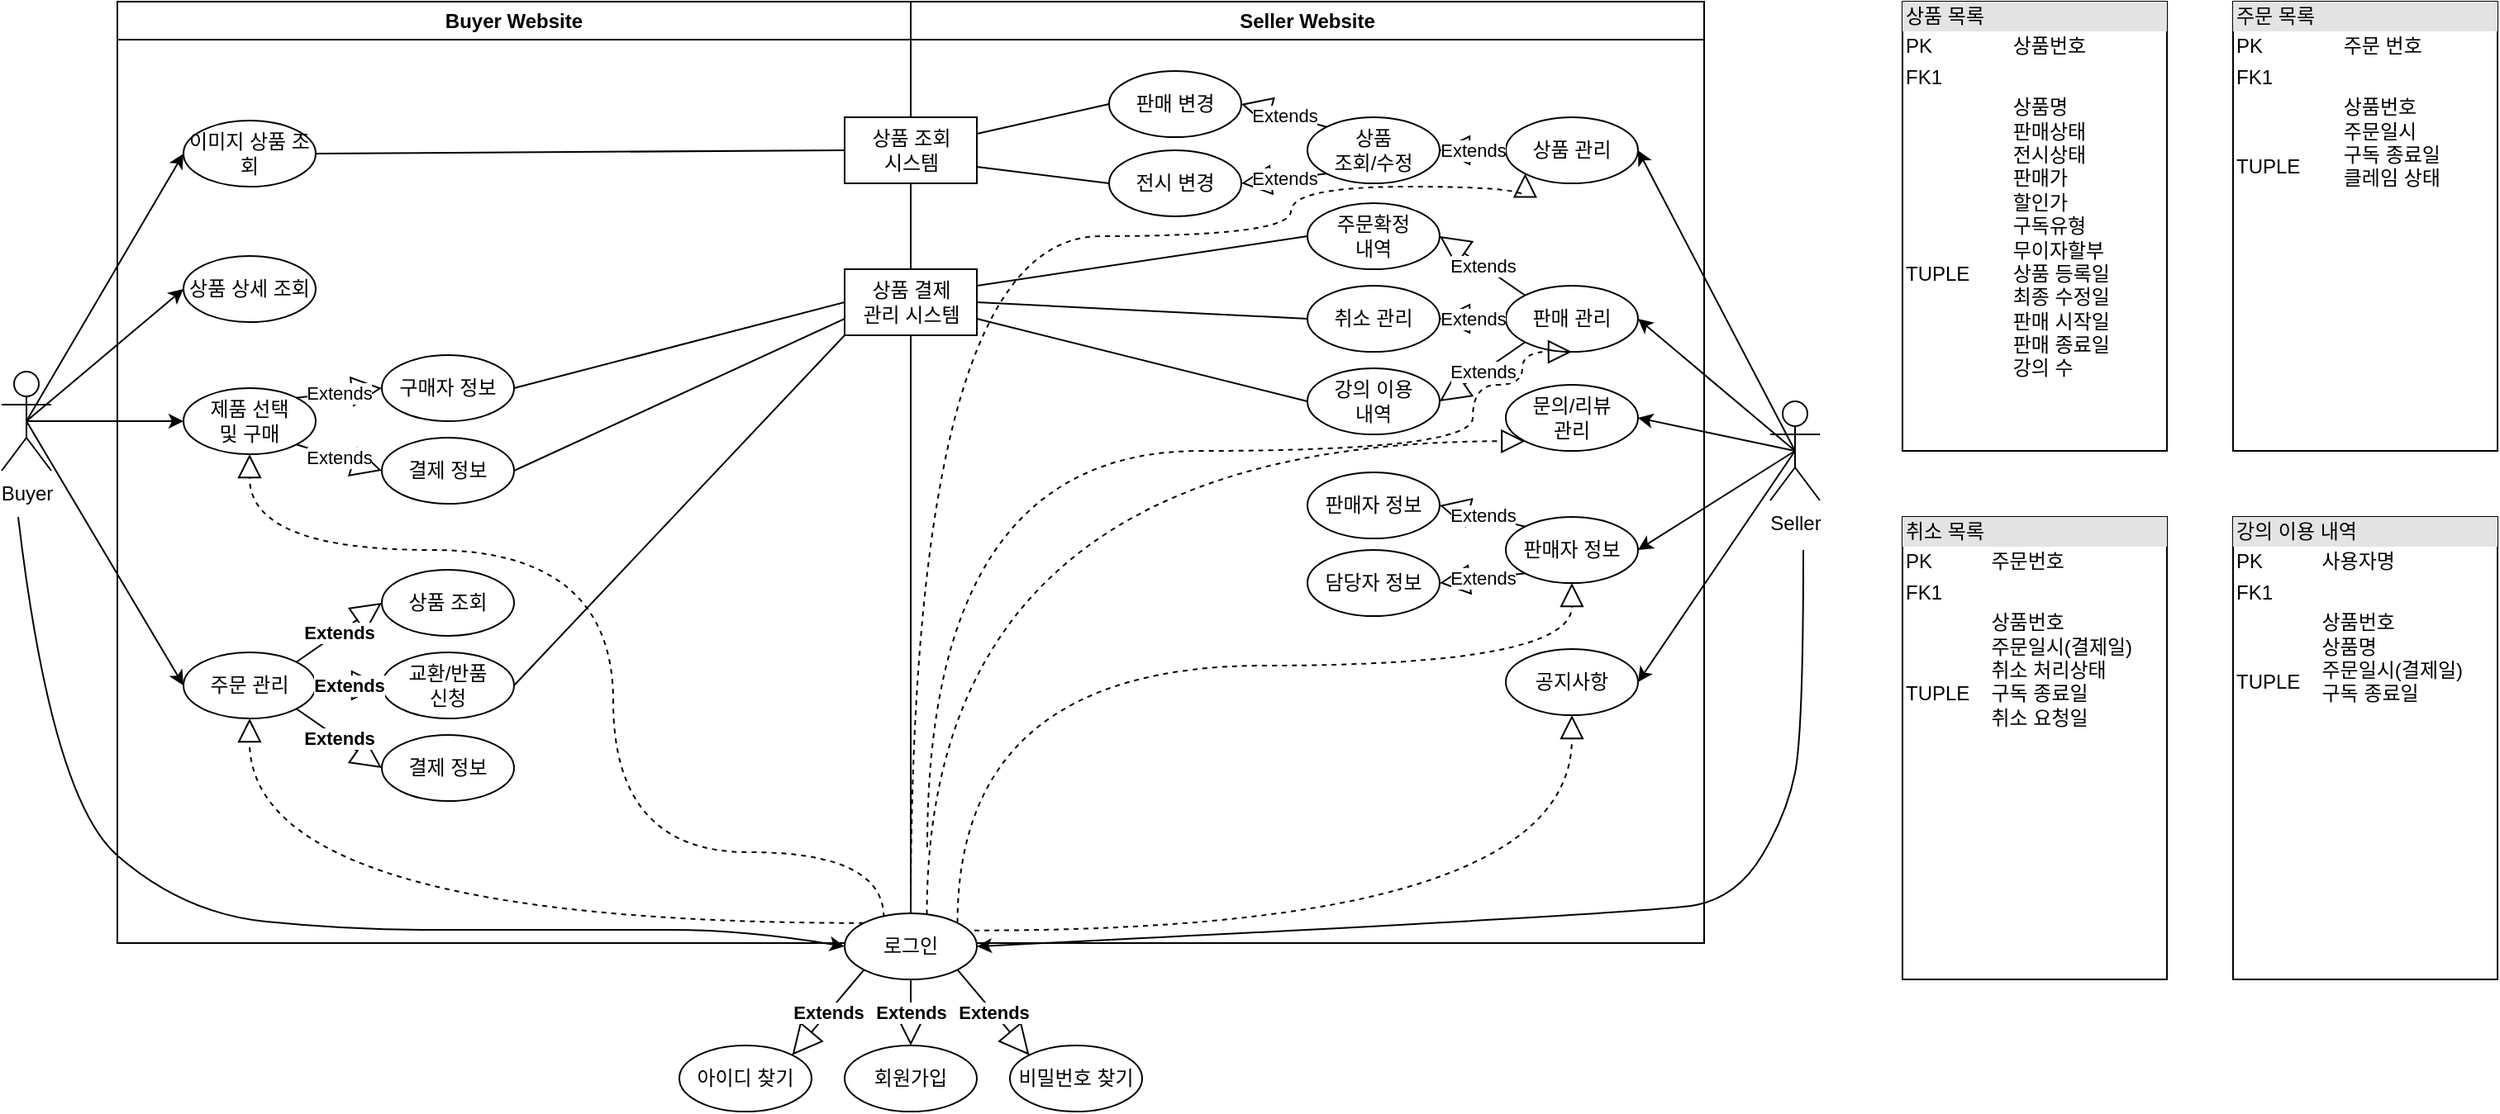 <mxfile version="20.7.4" type="device"><diagram name="Page-1" id="e7e014a7-5840-1c2e-5031-d8a46d1fe8dd"><mxGraphModel dx="2843" dy="844" grid="1" gridSize="10" guides="1" tooltips="1" connect="1" arrows="1" fold="1" page="1" pageScale="1" pageWidth="1169" pageHeight="826" background="none" math="0" shadow="0"><root><mxCell id="0"/><mxCell id="1" parent="0"/><mxCell id="2" value="Buyer Website" style="swimlane;whiteSpace=wrap" parent="1" vertex="1"><mxGeometry x="-40" y="128" width="480" height="570" as="geometry"/></mxCell><mxCell id="zNHPuLrFoPGhUy6t9fqc-44" value="이미지 상품 조회" style="ellipse;whiteSpace=wrap;html=1;" parent="2" vertex="1"><mxGeometry x="40" y="72" width="80" height="40" as="geometry"/></mxCell><mxCell id="zNHPuLrFoPGhUy6t9fqc-45" value="상품 상세 조회" style="ellipse;whiteSpace=wrap;html=1;" parent="2" vertex="1"><mxGeometry x="40" y="154" width="80" height="40" as="geometry"/></mxCell><mxCell id="zNHPuLrFoPGhUy6t9fqc-46" value="제품 선택&lt;br&gt;및 구매" style="ellipse;whiteSpace=wrap;html=1;" parent="2" vertex="1"><mxGeometry x="40" y="234" width="80" height="40" as="geometry"/></mxCell><mxCell id="zNHPuLrFoPGhUy6t9fqc-47" value="주문 관리" style="ellipse;whiteSpace=wrap;html=1;" parent="2" vertex="1"><mxGeometry x="40" y="394" width="80" height="40" as="geometry"/></mxCell><mxCell id="zNHPuLrFoPGhUy6t9fqc-56" value="" style="curved=1;endArrow=classic;html=1;rounded=0;entryX=0;entryY=0.5;entryDx=0;entryDy=0;" parent="2" target="zNHPuLrFoPGhUy6t9fqc-55" edge="1"><mxGeometry width="50" height="50" relative="1" as="geometry"><mxPoint x="-60" y="312" as="sourcePoint"/><mxPoint x="110" y="285" as="targetPoint"/><Array as="points"><mxPoint x="-40" y="482"/><mxPoint x="40" y="552"/><mxPoint x="140" y="562"/><mxPoint x="230" y="562"/><mxPoint x="290" y="562"/><mxPoint x="380" y="562"/></Array></mxGeometry></mxCell><mxCell id="zNHPuLrFoPGhUy6t9fqc-80" value="상품 조회" style="ellipse;whiteSpace=wrap;html=1;" parent="2" vertex="1"><mxGeometry x="160" y="344" width="80" height="40" as="geometry"/></mxCell><mxCell id="zNHPuLrFoPGhUy6t9fqc-81" value="교환/반품 &lt;br&gt;신청" style="ellipse;whiteSpace=wrap;html=1;" parent="2" vertex="1"><mxGeometry x="160" y="394" width="80" height="40" as="geometry"/></mxCell><mxCell id="zNHPuLrFoPGhUy6t9fqc-82" value="결제 정보" style="ellipse;whiteSpace=wrap;html=1;" parent="2" vertex="1"><mxGeometry x="160" y="444" width="80" height="40" as="geometry"/></mxCell><mxCell id="zNHPuLrFoPGhUy6t9fqc-86" value="구매자 정보" style="ellipse;whiteSpace=wrap;html=1;" parent="2" vertex="1"><mxGeometry x="160" y="214" width="80" height="40" as="geometry"/></mxCell><mxCell id="zNHPuLrFoPGhUy6t9fqc-87" value="결제 정보" style="ellipse;whiteSpace=wrap;html=1;" parent="2" vertex="1"><mxGeometry x="160" y="264" width="80" height="40" as="geometry"/></mxCell><mxCell id="zNHPuLrFoPGhUy6t9fqc-132" value="Extends" style="endArrow=block;endSize=16;endFill=0;html=1;rounded=0;curved=1;exitX=1;exitY=0;exitDx=0;exitDy=0;entryX=0;entryY=0.5;entryDx=0;entryDy=0;" parent="2" source="zNHPuLrFoPGhUy6t9fqc-46" target="zNHPuLrFoPGhUy6t9fqc-86" edge="1"><mxGeometry width="160" relative="1" as="geometry"><mxPoint x="920.0" y="170" as="sourcePoint"/><mxPoint x="880" y="170" as="targetPoint"/></mxGeometry></mxCell><mxCell id="zNHPuLrFoPGhUy6t9fqc-133" value="Extends" style="endArrow=block;endSize=16;endFill=0;html=1;rounded=0;curved=1;exitX=1;exitY=1;exitDx=0;exitDy=0;entryX=0;entryY=0.5;entryDx=0;entryDy=0;" parent="2" source="zNHPuLrFoPGhUy6t9fqc-46" target="zNHPuLrFoPGhUy6t9fqc-87" edge="1"><mxGeometry width="160" relative="1" as="geometry"><mxPoint x="118.284" y="249.858" as="sourcePoint"/><mxPoint x="170" y="244" as="targetPoint"/></mxGeometry></mxCell><mxCell id="zNHPuLrFoPGhUy6t9fqc-134" value="Extends" style="endArrow=block;endSize=16;endFill=0;html=1;rounded=0;curved=1;exitX=1;exitY=0.5;exitDx=0;exitDy=0;entryX=0;entryY=0.5;entryDx=0;entryDy=0;fontStyle=1" parent="2" source="zNHPuLrFoPGhUy6t9fqc-47" target="zNHPuLrFoPGhUy6t9fqc-81" edge="1"><mxGeometry width="160" relative="1" as="geometry"><mxPoint x="128.284" y="259.858" as="sourcePoint"/><mxPoint x="180" y="254" as="targetPoint"/></mxGeometry></mxCell><mxCell id="zNHPuLrFoPGhUy6t9fqc-136" value="Extends" style="endArrow=block;endSize=16;endFill=0;html=1;rounded=0;curved=1;exitX=1;exitY=0;exitDx=0;exitDy=0;entryX=0;entryY=0.5;entryDx=0;entryDy=0;fontStyle=1" parent="2" source="zNHPuLrFoPGhUy6t9fqc-47" target="zNHPuLrFoPGhUy6t9fqc-80" edge="1"><mxGeometry width="160" relative="1" as="geometry"><mxPoint x="130" y="424" as="sourcePoint"/><mxPoint x="170" y="424" as="targetPoint"/></mxGeometry></mxCell><mxCell id="zNHPuLrFoPGhUy6t9fqc-137" value="Extends" style="endArrow=block;endSize=16;endFill=0;html=1;rounded=0;curved=1;exitX=1;exitY=1;exitDx=0;exitDy=0;entryX=0;entryY=0.5;entryDx=0;entryDy=0;fontStyle=1" parent="2" source="zNHPuLrFoPGhUy6t9fqc-47" target="zNHPuLrFoPGhUy6t9fqc-82" edge="1"><mxGeometry width="160" relative="1" as="geometry"><mxPoint x="140" y="434" as="sourcePoint"/><mxPoint x="180" y="434" as="targetPoint"/></mxGeometry></mxCell><mxCell id="3" value="Seller Website" style="swimlane;whiteSpace=wrap" parent="1" vertex="1"><mxGeometry x="440" y="128" width="480" height="570" as="geometry"/></mxCell><mxCell id="zNHPuLrFoPGhUy6t9fqc-49" value="상품 관리" style="ellipse;whiteSpace=wrap;html=1;" parent="3" vertex="1"><mxGeometry x="360" y="70" width="80" height="40" as="geometry"/></mxCell><mxCell id="zNHPuLrFoPGhUy6t9fqc-50" value="판매 관리" style="ellipse;whiteSpace=wrap;html=1;" parent="3" vertex="1"><mxGeometry x="360" y="172" width="80" height="40" as="geometry"/></mxCell><mxCell id="zNHPuLrFoPGhUy6t9fqc-51" value="문의/리뷰&lt;br&gt;관리" style="ellipse;whiteSpace=wrap;html=1;" parent="3" vertex="1"><mxGeometry x="360" y="232" width="80" height="40" as="geometry"/></mxCell><mxCell id="zNHPuLrFoPGhUy6t9fqc-52" value="판매자 정보" style="ellipse;whiteSpace=wrap;html=1;" parent="3" vertex="1"><mxGeometry x="360" y="312" width="80" height="40" as="geometry"/></mxCell><mxCell id="zNHPuLrFoPGhUy6t9fqc-53" value="공지사항" style="ellipse;whiteSpace=wrap;html=1;" parent="3" vertex="1"><mxGeometry x="360" y="392" width="80" height="40" as="geometry"/></mxCell><mxCell id="zNHPuLrFoPGhUy6t9fqc-54" value="상품 &lt;br&gt;조회/수정" style="ellipse;whiteSpace=wrap;html=1;" parent="3" vertex="1"><mxGeometry x="240" y="70" width="80" height="40" as="geometry"/></mxCell><mxCell id="zNHPuLrFoPGhUy6t9fqc-57" value="" style="curved=1;endArrow=classic;html=1;rounded=0;entryX=1;entryY=0.5;entryDx=0;entryDy=0;" parent="3" target="zNHPuLrFoPGhUy6t9fqc-55" edge="1"><mxGeometry width="50" height="50" relative="1" as="geometry"><mxPoint x="540" y="332" as="sourcePoint"/><mxPoint x="440" y="529" as="targetPoint"/><Array as="points"><mxPoint x="540" y="442"/><mxPoint x="530" y="492"/><mxPoint x="500" y="542"/><mxPoint x="450" y="552"/></Array></mxGeometry></mxCell><mxCell id="zNHPuLrFoPGhUy6t9fqc-58" value="주문확정&lt;br&gt;내역" style="ellipse;whiteSpace=wrap;html=1;" parent="3" vertex="1"><mxGeometry x="240" y="122" width="80" height="40" as="geometry"/></mxCell><mxCell id="zNHPuLrFoPGhUy6t9fqc-59" value="취소 관리" style="ellipse;whiteSpace=wrap;html=1;" parent="3" vertex="1"><mxGeometry x="240" y="172" width="80" height="40" as="geometry"/></mxCell><mxCell id="zNHPuLrFoPGhUy6t9fqc-60" value="강의 이용 &lt;br&gt;내역" style="ellipse;whiteSpace=wrap;html=1;" parent="3" vertex="1"><mxGeometry x="240" y="222" width="80" height="40" as="geometry"/></mxCell><mxCell id="zNHPuLrFoPGhUy6t9fqc-61" value="판매자 정보" style="ellipse;whiteSpace=wrap;html=1;" parent="3" vertex="1"><mxGeometry x="240" y="285" width="80" height="40" as="geometry"/></mxCell><mxCell id="zNHPuLrFoPGhUy6t9fqc-62" value="담당자 정보" style="ellipse;whiteSpace=wrap;html=1;" parent="3" vertex="1"><mxGeometry x="240" y="332" width="80" height="40" as="geometry"/></mxCell><mxCell id="zNHPuLrFoPGhUy6t9fqc-76" value="판매 변경" style="ellipse;whiteSpace=wrap;html=1;" parent="3" vertex="1"><mxGeometry x="120" y="42" width="80" height="40" as="geometry"/></mxCell><mxCell id="zNHPuLrFoPGhUy6t9fqc-77" value="전시 변경" style="ellipse;whiteSpace=wrap;html=1;" parent="3" vertex="1"><mxGeometry x="120" y="90" width="80" height="40" as="geometry"/></mxCell><mxCell id="zNHPuLrFoPGhUy6t9fqc-118" value="" style="endArrow=block;dashed=1;endFill=0;endSize=12;html=1;rounded=0;exitX=0.622;exitY=0.02;exitDx=0;exitDy=0;exitPerimeter=0;edgeStyle=orthogonalEdgeStyle;curved=1;entryX=0.5;entryY=1;entryDx=0;entryDy=0;" parent="3" target="zNHPuLrFoPGhUy6t9fqc-50" edge="1"><mxGeometry width="160" relative="1" as="geometry"><mxPoint x="10.0" y="512.0" as="sourcePoint"/><mxPoint x="371.956" y="265.342" as="targetPoint"/><Array as="points"><mxPoint x="10" y="272"/><mxPoint x="340" y="272"/><mxPoint x="340" y="232"/><mxPoint x="370" y="232"/><mxPoint x="370" y="212"/></Array></mxGeometry></mxCell><mxCell id="zNHPuLrFoPGhUy6t9fqc-124" value="Extends" style="endArrow=block;endSize=16;endFill=0;html=1;rounded=0;curved=1;exitX=0;exitY=0.5;exitDx=0;exitDy=0;entryX=1;entryY=0.5;entryDx=0;entryDy=0;" parent="3" source="zNHPuLrFoPGhUy6t9fqc-49" target="zNHPuLrFoPGhUy6t9fqc-54" edge="1"><mxGeometry width="160" relative="1" as="geometry"><mxPoint x="-110" y="232" as="sourcePoint"/><mxPoint x="50" y="232" as="targetPoint"/></mxGeometry></mxCell><mxCell id="zNHPuLrFoPGhUy6t9fqc-125" value="Extends" style="endArrow=block;endSize=16;endFill=0;html=1;rounded=0;curved=1;exitX=0;exitY=0;exitDx=0;exitDy=0;entryX=1;entryY=0.5;entryDx=0;entryDy=0;" parent="3" source="zNHPuLrFoPGhUy6t9fqc-54" target="zNHPuLrFoPGhUy6t9fqc-76" edge="1"><mxGeometry width="160" relative="1" as="geometry"><mxPoint x="370.0" y="100" as="sourcePoint"/><mxPoint x="330" y="100" as="targetPoint"/></mxGeometry></mxCell><mxCell id="zNHPuLrFoPGhUy6t9fqc-126" value="Extends" style="endArrow=block;endSize=16;endFill=0;html=1;rounded=0;curved=1;exitX=0;exitY=1;exitDx=0;exitDy=0;entryX=1;entryY=0.5;entryDx=0;entryDy=0;" parent="3" source="zNHPuLrFoPGhUy6t9fqc-54" target="zNHPuLrFoPGhUy6t9fqc-77" edge="1"><mxGeometry width="160" relative="1" as="geometry"><mxPoint x="380.0" y="110" as="sourcePoint"/><mxPoint x="340" y="110" as="targetPoint"/></mxGeometry></mxCell><mxCell id="zNHPuLrFoPGhUy6t9fqc-127" value="Extends" style="endArrow=block;endSize=16;endFill=0;html=1;rounded=0;curved=1;exitX=0;exitY=0;exitDx=0;exitDy=0;entryX=1;entryY=0.5;entryDx=0;entryDy=0;" parent="3" source="zNHPuLrFoPGhUy6t9fqc-50" target="zNHPuLrFoPGhUy6t9fqc-58" edge="1"><mxGeometry width="160" relative="1" as="geometry"><mxPoint x="390.0" y="120" as="sourcePoint"/><mxPoint x="350" y="120" as="targetPoint"/></mxGeometry></mxCell><mxCell id="zNHPuLrFoPGhUy6t9fqc-128" value="Extends" style="endArrow=block;endSize=16;endFill=0;html=1;rounded=0;curved=1;exitX=0;exitY=0.5;exitDx=0;exitDy=0;entryX=1;entryY=0.5;entryDx=0;entryDy=0;" parent="3" source="zNHPuLrFoPGhUy6t9fqc-50" target="zNHPuLrFoPGhUy6t9fqc-59" edge="1"><mxGeometry width="160" relative="1" as="geometry"><mxPoint x="400.0" y="130" as="sourcePoint"/><mxPoint x="360" y="130" as="targetPoint"/></mxGeometry></mxCell><mxCell id="zNHPuLrFoPGhUy6t9fqc-129" value="Extends" style="endArrow=block;endSize=16;endFill=0;html=1;rounded=0;curved=1;exitX=0;exitY=1;exitDx=0;exitDy=0;entryX=1;entryY=0.5;entryDx=0;entryDy=0;" parent="3" source="zNHPuLrFoPGhUy6t9fqc-50" target="zNHPuLrFoPGhUy6t9fqc-60" edge="1"><mxGeometry width="160" relative="1" as="geometry"><mxPoint x="410.0" y="140" as="sourcePoint"/><mxPoint x="370" y="140" as="targetPoint"/></mxGeometry></mxCell><mxCell id="zNHPuLrFoPGhUy6t9fqc-130" value="Extends" style="endArrow=block;endSize=16;endFill=0;html=1;rounded=0;curved=1;exitX=0;exitY=0;exitDx=0;exitDy=0;entryX=1;entryY=0.5;entryDx=0;entryDy=0;" parent="3" source="zNHPuLrFoPGhUy6t9fqc-52" target="zNHPuLrFoPGhUy6t9fqc-61" edge="1"><mxGeometry width="160" relative="1" as="geometry"><mxPoint x="420.0" y="150" as="sourcePoint"/><mxPoint x="380" y="150" as="targetPoint"/></mxGeometry></mxCell><mxCell id="zNHPuLrFoPGhUy6t9fqc-131" value="Extends" style="endArrow=block;endSize=16;endFill=0;html=1;rounded=0;curved=1;exitX=0;exitY=1;exitDx=0;exitDy=0;entryX=1;entryY=0.5;entryDx=0;entryDy=0;" parent="3" source="zNHPuLrFoPGhUy6t9fqc-52" target="zNHPuLrFoPGhUy6t9fqc-62" edge="1"><mxGeometry width="160" relative="1" as="geometry"><mxPoint x="430.0" y="160" as="sourcePoint"/><mxPoint x="390" y="160" as="targetPoint"/></mxGeometry></mxCell><mxCell id="5NdE-U4mlteDD-MOwqoL-3" value="상품 조회 &lt;br&gt;시스템" style="html=1;direction=east;" vertex="1" parent="3"><mxGeometry x="-40" y="70" width="80" height="40" as="geometry"/></mxCell><mxCell id="5NdE-U4mlteDD-MOwqoL-7" value="상품 결제&lt;br&gt;관리 시스템" style="html=1;direction=east;" vertex="1" parent="3"><mxGeometry x="-40" y="162" width="80" height="40" as="geometry"/></mxCell><mxCell id="5NdE-U4mlteDD-MOwqoL-11" value="" style="endArrow=none;html=1;rounded=0;entryX=0;entryY=0.5;entryDx=0;entryDy=0;exitX=1;exitY=0.25;exitDx=0;exitDy=0;" edge="1" parent="3" source="5NdE-U4mlteDD-MOwqoL-3" target="zNHPuLrFoPGhUy6t9fqc-76"><mxGeometry width="50" height="50" relative="1" as="geometry"><mxPoint x="-350" y="102" as="sourcePoint"/><mxPoint x="-30" y="100" as="targetPoint"/></mxGeometry></mxCell><mxCell id="5NdE-U4mlteDD-MOwqoL-12" value="" style="endArrow=none;html=1;rounded=0;entryX=0;entryY=0.5;entryDx=0;entryDy=0;exitX=1;exitY=0.75;exitDx=0;exitDy=0;" edge="1" parent="3" source="5NdE-U4mlteDD-MOwqoL-3" target="zNHPuLrFoPGhUy6t9fqc-77"><mxGeometry width="50" height="50" relative="1" as="geometry"><mxPoint x="-340" y="112" as="sourcePoint"/><mxPoint x="-20" y="110" as="targetPoint"/></mxGeometry></mxCell><mxCell id="5NdE-U4mlteDD-MOwqoL-13" value="" style="endArrow=none;html=1;rounded=0;entryX=0;entryY=0.5;entryDx=0;entryDy=0;exitX=1;exitY=0.25;exitDx=0;exitDy=0;" edge="1" parent="3" source="5NdE-U4mlteDD-MOwqoL-7" target="zNHPuLrFoPGhUy6t9fqc-58"><mxGeometry width="50" height="50" relative="1" as="geometry"><mxPoint x="50" y="110" as="sourcePoint"/><mxPoint x="130" y="120" as="targetPoint"/></mxGeometry></mxCell><mxCell id="5NdE-U4mlteDD-MOwqoL-14" value="" style="endArrow=none;html=1;rounded=0;entryX=0;entryY=0.5;entryDx=0;entryDy=0;exitX=1;exitY=0.5;exitDx=0;exitDy=0;" edge="1" parent="3" source="5NdE-U4mlteDD-MOwqoL-7" target="zNHPuLrFoPGhUy6t9fqc-59"><mxGeometry width="50" height="50" relative="1" as="geometry"><mxPoint x="60" y="120" as="sourcePoint"/><mxPoint x="140" y="130" as="targetPoint"/></mxGeometry></mxCell><mxCell id="5NdE-U4mlteDD-MOwqoL-15" value="" style="endArrow=none;html=1;rounded=0;entryX=0;entryY=0.5;entryDx=0;entryDy=0;exitX=1;exitY=0.75;exitDx=0;exitDy=0;" edge="1" parent="3" source="5NdE-U4mlteDD-MOwqoL-7" target="zNHPuLrFoPGhUy6t9fqc-60"><mxGeometry width="50" height="50" relative="1" as="geometry"><mxPoint x="70" y="130" as="sourcePoint"/><mxPoint x="150" y="140" as="targetPoint"/></mxGeometry></mxCell><mxCell id="zNHPuLrFoPGhUy6t9fqc-41" value="Buyer" style="shape=umlActor;verticalLabelPosition=bottom;verticalAlign=top;html=1;outlineConnect=0;" parent="1" vertex="1"><mxGeometry x="-110" y="352" width="30" height="60" as="geometry"/></mxCell><mxCell id="zNHPuLrFoPGhUy6t9fqc-93" value="" style="endArrow=classic;html=1;rounded=0;exitX=0.5;exitY=0.5;exitDx=0;exitDy=0;exitPerimeter=0;entryX=0;entryY=0.5;entryDx=0;entryDy=0;" parent="1" source="zNHPuLrFoPGhUy6t9fqc-41" target="zNHPuLrFoPGhUy6t9fqc-47" edge="1"><mxGeometry width="50" height="50" relative="1" as="geometry"><mxPoint x="420" y="440" as="sourcePoint"/><mxPoint x="470" y="390" as="targetPoint"/></mxGeometry></mxCell><mxCell id="zNHPuLrFoPGhUy6t9fqc-94" value="" style="endArrow=classic;html=1;rounded=0;entryX=0;entryY=0.5;entryDx=0;entryDy=0;exitX=0.5;exitY=0.5;exitDx=0;exitDy=0;exitPerimeter=0;" parent="1" source="zNHPuLrFoPGhUy6t9fqc-41" target="zNHPuLrFoPGhUy6t9fqc-46" edge="1"><mxGeometry width="50" height="50" relative="1" as="geometry"><mxPoint x="168.284" y="385.858" as="sourcePoint"/><mxPoint x="220" y="380" as="targetPoint"/></mxGeometry></mxCell><mxCell id="zNHPuLrFoPGhUy6t9fqc-95" value="" style="endArrow=classic;html=1;rounded=0;entryX=0;entryY=0.5;entryDx=0;entryDy=0;exitX=0.5;exitY=0.5;exitDx=0;exitDy=0;exitPerimeter=0;" parent="1" source="zNHPuLrFoPGhUy6t9fqc-41" target="zNHPuLrFoPGhUy6t9fqc-45" edge="1"><mxGeometry width="50" height="50" relative="1" as="geometry"><mxPoint x="178.284" y="395.858" as="sourcePoint"/><mxPoint x="230" y="390" as="targetPoint"/></mxGeometry></mxCell><mxCell id="zNHPuLrFoPGhUy6t9fqc-96" value="" style="endArrow=classic;html=1;rounded=0;entryX=0;entryY=0.5;entryDx=0;entryDy=0;exitX=0.5;exitY=0.5;exitDx=0;exitDy=0;exitPerimeter=0;" parent="1" source="zNHPuLrFoPGhUy6t9fqc-41" target="zNHPuLrFoPGhUy6t9fqc-44" edge="1"><mxGeometry width="50" height="50" relative="1" as="geometry"><mxPoint x="188.284" y="405.858" as="sourcePoint"/><mxPoint x="240" y="400" as="targetPoint"/></mxGeometry></mxCell><mxCell id="zNHPuLrFoPGhUy6t9fqc-43" value="Seller" style="shape=umlActor;verticalLabelPosition=bottom;verticalAlign=top;html=1;outlineConnect=0;" parent="1" vertex="1"><mxGeometry x="960" y="370" width="30" height="60" as="geometry"/></mxCell><mxCell id="zNHPuLrFoPGhUy6t9fqc-70" value="" style="endArrow=classic;html=1;rounded=0;entryX=1;entryY=0.5;entryDx=0;entryDy=0;exitX=0.5;exitY=0.5;exitDx=0;exitDy=0;exitPerimeter=0;" parent="1" source="zNHPuLrFoPGhUy6t9fqc-43" target="zNHPuLrFoPGhUy6t9fqc-50" edge="1"><mxGeometry width="50" height="50" relative="1" as="geometry"><mxPoint x="820" y="410" as="sourcePoint"/><mxPoint x="810" y="228" as="targetPoint"/></mxGeometry></mxCell><mxCell id="zNHPuLrFoPGhUy6t9fqc-72" value="" style="endArrow=classic;html=1;rounded=0;entryX=1;entryY=0.5;entryDx=0;entryDy=0;exitX=0.5;exitY=0.5;exitDx=0;exitDy=0;exitPerimeter=0;" parent="1" source="zNHPuLrFoPGhUy6t9fqc-43" target="zNHPuLrFoPGhUy6t9fqc-52" edge="1"><mxGeometry width="50" height="50" relative="1" as="geometry"><mxPoint x="885" y="420" as="sourcePoint"/><mxPoint x="820" y="320" as="targetPoint"/></mxGeometry></mxCell><mxCell id="zNHPuLrFoPGhUy6t9fqc-73" value="" style="endArrow=classic;html=1;rounded=0;entryX=1;entryY=0.5;entryDx=0;entryDy=0;exitX=0.5;exitY=0.5;exitDx=0;exitDy=0;exitPerimeter=0;" parent="1" source="zNHPuLrFoPGhUy6t9fqc-43" target="zNHPuLrFoPGhUy6t9fqc-53" edge="1"><mxGeometry width="50" height="50" relative="1" as="geometry"><mxPoint x="895" y="430" as="sourcePoint"/><mxPoint x="830" y="330" as="targetPoint"/></mxGeometry></mxCell><mxCell id="zNHPuLrFoPGhUy6t9fqc-71" value="" style="endArrow=classic;html=1;rounded=0;entryX=1;entryY=0.5;entryDx=0;entryDy=0;exitX=0.5;exitY=0.5;exitDx=0;exitDy=0;exitPerimeter=0;" parent="1" source="zNHPuLrFoPGhUy6t9fqc-43" target="zNHPuLrFoPGhUy6t9fqc-51" edge="1"><mxGeometry width="50" height="50" relative="1" as="geometry"><mxPoint x="820" y="410" as="sourcePoint"/><mxPoint x="810" y="310" as="targetPoint"/></mxGeometry></mxCell><mxCell id="zNHPuLrFoPGhUy6t9fqc-69" value="" style="endArrow=classic;html=1;rounded=0;entryX=1;entryY=0.5;entryDx=0;entryDy=0;exitX=0.5;exitY=0.5;exitDx=0;exitDy=0;exitPerimeter=0;" parent="1" source="zNHPuLrFoPGhUy6t9fqc-43" target="zNHPuLrFoPGhUy6t9fqc-49" edge="1"><mxGeometry width="50" height="50" relative="1" as="geometry"><mxPoint x="865" y="400" as="sourcePoint"/><mxPoint x="470" y="480" as="targetPoint"/></mxGeometry></mxCell><mxCell id="zNHPuLrFoPGhUy6t9fqc-107" value="" style="endArrow=block;dashed=1;endFill=0;endSize=12;html=1;rounded=0;exitX=0;exitY=0;exitDx=0;exitDy=0;entryX=0.5;entryY=1;entryDx=0;entryDy=0;edgeStyle=orthogonalEdgeStyle;curved=1;" parent="1" source="zNHPuLrFoPGhUy6t9fqc-55" target="zNHPuLrFoPGhUy6t9fqc-47" edge="1"><mxGeometry width="160" relative="1" as="geometry"><mxPoint x="88.284" y="387.858" as="sourcePoint"/><mxPoint x="140" y="382" as="targetPoint"/></mxGeometry></mxCell><mxCell id="zNHPuLrFoPGhUy6t9fqc-111" value="" style="endArrow=block;dashed=1;endFill=0;endSize=12;html=1;rounded=0;exitX=0.296;exitY=0.063;exitDx=0;exitDy=0;entryX=0.5;entryY=1;entryDx=0;entryDy=0;edgeStyle=orthogonalEdgeStyle;curved=1;exitPerimeter=0;" parent="1" source="zNHPuLrFoPGhUy6t9fqc-55" target="zNHPuLrFoPGhUy6t9fqc-46" edge="1"><mxGeometry width="160" relative="1" as="geometry"><mxPoint x="591.756" y="521.948" as="sourcePoint"/><mxPoint x="220.04" y="438.09" as="targetPoint"/><Array as="points"><mxPoint x="260" y="643"/><mxPoint x="260" y="460"/><mxPoint x="40" y="460"/></Array></mxGeometry></mxCell><mxCell id="zNHPuLrFoPGhUy6t9fqc-55" value="로그인" style="ellipse;whiteSpace=wrap;html=1;" parent="1" vertex="1"><mxGeometry x="400" y="680" width="80" height="40" as="geometry"/></mxCell><mxCell id="zNHPuLrFoPGhUy6t9fqc-113" value="" style="endArrow=block;dashed=1;endFill=0;endSize=12;html=1;rounded=0;entryX=0.5;entryY=1;entryDx=0;entryDy=0;exitX=0.981;exitY=0.259;exitDx=0;exitDy=0;exitPerimeter=0;edgeStyle=orthogonalEdgeStyle;curved=1;" parent="1" source="zNHPuLrFoPGhUy6t9fqc-55" target="zNHPuLrFoPGhUy6t9fqc-53" edge="1"><mxGeometry width="160" relative="1" as="geometry"><mxPoint x="611.716" y="560.002" as="sourcePoint"/><mxPoint x="560" y="565.86" as="targetPoint"/></mxGeometry></mxCell><mxCell id="zNHPuLrFoPGhUy6t9fqc-114" value="" style="endArrow=block;dashed=1;endFill=0;endSize=12;html=1;rounded=0;exitX=1;exitY=0;exitDx=0;exitDy=0;edgeStyle=orthogonalEdgeStyle;curved=1;entryX=0.5;entryY=1;entryDx=0;entryDy=0;" parent="1" source="zNHPuLrFoPGhUy6t9fqc-55" target="zNHPuLrFoPGhUy6t9fqc-52" edge="1"><mxGeometry width="160" relative="1" as="geometry"><mxPoint x="480" y="570.36" as="sourcePoint"/><mxPoint x="780" y="520" as="targetPoint"/><Array as="points"><mxPoint x="468" y="530"/><mxPoint x="840" y="530"/></Array></mxGeometry></mxCell><mxCell id="zNHPuLrFoPGhUy6t9fqc-117" value="" style="endArrow=block;dashed=1;endFill=0;endSize=12;html=1;rounded=0;exitX=0.622;exitY=0.02;exitDx=0;exitDy=0;exitPerimeter=0;edgeStyle=orthogonalEdgeStyle;curved=1;entryX=0;entryY=1;entryDx=0;entryDy=0;" parent="1" source="zNHPuLrFoPGhUy6t9fqc-55" target="zNHPuLrFoPGhUy6t9fqc-51" edge="1"><mxGeometry width="160" relative="1" as="geometry"><mxPoint x="821.716" y="455.858" as="sourcePoint"/><mxPoint x="800" y="380" as="targetPoint"/><Array as="points"><mxPoint x="450" y="394"/></Array></mxGeometry></mxCell><mxCell id="zNHPuLrFoPGhUy6t9fqc-120" value="" style="endArrow=block;dashed=1;endFill=0;endSize=12;html=1;rounded=0;entryX=0;entryY=1;entryDx=0;entryDy=0;exitX=0.5;exitY=0;exitDx=0;exitDy=0;edgeStyle=orthogonalEdgeStyle;curved=1;" parent="1" source="zNHPuLrFoPGhUy6t9fqc-55" target="zNHPuLrFoPGhUy6t9fqc-49" edge="1"><mxGeometry width="160" relative="1" as="geometry"><mxPoint x="821.716" y="315.858" as="sourcePoint"/><mxPoint x="770" y="280" as="targetPoint"/><Array as="points"><mxPoint x="440" y="270"/><mxPoint x="670" y="270"/><mxPoint x="670" y="240"/><mxPoint x="812" y="240"/></Array></mxGeometry></mxCell><mxCell id="zNHPuLrFoPGhUy6t9fqc-122" value="회원가입" style="ellipse;whiteSpace=wrap;html=1;" parent="1" vertex="1"><mxGeometry x="400" y="760" width="80" height="40" as="geometry"/></mxCell><mxCell id="j9mUVRTBX5OKVydC-yTN-3" value="Extends" style="endArrow=block;endSize=16;endFill=0;html=1;rounded=0;curved=1;exitX=0.5;exitY=1;exitDx=0;exitDy=0;entryX=0.5;entryY=0;entryDx=0;entryDy=0;fontStyle=1" parent="1" source="zNHPuLrFoPGhUy6t9fqc-55" target="zNHPuLrFoPGhUy6t9fqc-122" edge="1"><mxGeometry width="160" relative="1" as="geometry"><mxPoint x="78.284" y="566.142" as="sourcePoint"/><mxPoint x="130" y="602" as="targetPoint"/></mxGeometry></mxCell><mxCell id="j9mUVRTBX5OKVydC-yTN-4" value="아이디 찾기" style="ellipse;whiteSpace=wrap;html=1;" parent="1" vertex="1"><mxGeometry x="300" y="760" width="80" height="40" as="geometry"/></mxCell><mxCell id="j9mUVRTBX5OKVydC-yTN-5" value="비밀번호 찾기" style="ellipse;whiteSpace=wrap;html=1;" parent="1" vertex="1"><mxGeometry x="500" y="760" width="80" height="40" as="geometry"/></mxCell><mxCell id="j9mUVRTBX5OKVydC-yTN-6" value="Extends" style="endArrow=block;endSize=16;endFill=0;html=1;rounded=0;curved=1;exitX=1;exitY=1;exitDx=0;exitDy=0;entryX=0;entryY=0;entryDx=0;entryDy=0;fontStyle=1" parent="1" source="zNHPuLrFoPGhUy6t9fqc-55" target="j9mUVRTBX5OKVydC-yTN-5" edge="1"><mxGeometry width="160" relative="1" as="geometry"><mxPoint x="450" y="730" as="sourcePoint"/><mxPoint x="450" y="770" as="targetPoint"/></mxGeometry></mxCell><mxCell id="j9mUVRTBX5OKVydC-yTN-7" value="Extends" style="endArrow=block;endSize=16;endFill=0;html=1;rounded=0;curved=1;exitX=0;exitY=1;exitDx=0;exitDy=0;entryX=1;entryY=0;entryDx=0;entryDy=0;fontStyle=1" parent="1" source="zNHPuLrFoPGhUy6t9fqc-55" target="j9mUVRTBX5OKVydC-yTN-4" edge="1"><mxGeometry width="160" relative="1" as="geometry"><mxPoint x="478.284" y="724.142" as="sourcePoint"/><mxPoint x="526.716" y="755.858" as="targetPoint"/></mxGeometry></mxCell><mxCell id="5NdE-U4mlteDD-MOwqoL-8" value="" style="endArrow=none;html=1;rounded=0;entryX=0;entryY=0.5;entryDx=0;entryDy=0;exitX=1;exitY=0.5;exitDx=0;exitDy=0;" edge="1" parent="1" source="zNHPuLrFoPGhUy6t9fqc-86" target="5NdE-U4mlteDD-MOwqoL-7"><mxGeometry width="50" height="50" relative="1" as="geometry"><mxPoint x="490" y="440" as="sourcePoint"/><mxPoint x="540" y="390" as="targetPoint"/></mxGeometry></mxCell><mxCell id="5NdE-U4mlteDD-MOwqoL-9" value="" style="endArrow=none;html=1;rounded=0;entryX=0;entryY=1;entryDx=0;entryDy=0;exitX=1;exitY=0.5;exitDx=0;exitDy=0;" edge="1" parent="1" source="zNHPuLrFoPGhUy6t9fqc-81" target="5NdE-U4mlteDD-MOwqoL-7"><mxGeometry width="50" height="50" relative="1" as="geometry"><mxPoint x="210" y="372" as="sourcePoint"/><mxPoint x="410" y="320" as="targetPoint"/></mxGeometry></mxCell><mxCell id="5NdE-U4mlteDD-MOwqoL-10" value="" style="endArrow=none;html=1;rounded=0;entryX=0;entryY=0.5;entryDx=0;entryDy=0;exitX=1;exitY=0.5;exitDx=0;exitDy=0;" edge="1" parent="1" source="zNHPuLrFoPGhUy6t9fqc-44" target="5NdE-U4mlteDD-MOwqoL-3"><mxGeometry width="50" height="50" relative="1" as="geometry"><mxPoint x="220" y="382" as="sourcePoint"/><mxPoint x="420" y="330" as="targetPoint"/></mxGeometry></mxCell><mxCell id="5NdE-U4mlteDD-MOwqoL-16" value="" style="endArrow=none;html=1;rounded=0;entryX=0;entryY=0.75;entryDx=0;entryDy=0;exitX=1;exitY=0.5;exitDx=0;exitDy=0;" edge="1" parent="1" source="zNHPuLrFoPGhUy6t9fqc-87" target="5NdE-U4mlteDD-MOwqoL-7"><mxGeometry width="50" height="50" relative="1" as="geometry"><mxPoint x="210" y="552" as="sourcePoint"/><mxPoint x="430" y="340" as="targetPoint"/></mxGeometry></mxCell><mxCell id="5NdE-U4mlteDD-MOwqoL-17" value="&lt;div style=&quot;box-sizing:border-box;width:100%;background:#e4e4e4;padding:2px;&quot;&gt;상품 목록&lt;/div&gt;&lt;table style=&quot;width:100%;font-size:1em;&quot; cellpadding=&quot;2&quot; cellspacing=&quot;0&quot;&gt;&lt;tbody&gt;&lt;tr&gt;&lt;td&gt;PK&lt;/td&gt;&lt;td&gt;상품번호&lt;/td&gt;&lt;/tr&gt;&lt;tr&gt;&lt;td&gt;FK1&lt;/td&gt;&lt;td&gt;&lt;br&gt;&lt;/td&gt;&lt;/tr&gt;&lt;tr&gt;&lt;td&gt;TUPLE&lt;/td&gt;&lt;td&gt;상품명&lt;br&gt;판매상태&lt;br&gt;전시상태&lt;br&gt;판매가&lt;br&gt;할인가&lt;br&gt;구독유형&lt;br&gt;무이자할부&lt;br&gt;상품 등록일&lt;br&gt;최종 수정일&lt;br&gt;판매 시작일&lt;br&gt;판매 종료일&lt;br&gt;강의 수&lt;br&gt;&lt;br&gt;&lt;br&gt;&lt;br&gt;&lt;/td&gt;&lt;/tr&gt;&lt;/tbody&gt;&lt;/table&gt;" style="verticalAlign=top;align=left;overflow=fill;html=1;" vertex="1" parent="1"><mxGeometry x="1040" y="128" width="160" height="272" as="geometry"/></mxCell><mxCell id="5NdE-U4mlteDD-MOwqoL-18" value="&lt;div style=&quot;box-sizing:border-box;width:100%;background:#e4e4e4;padding:2px;&quot;&gt;주문 목록&lt;/div&gt;&lt;table style=&quot;width:100%;font-size:1em;&quot; cellpadding=&quot;2&quot; cellspacing=&quot;0&quot;&gt;&lt;tbody&gt;&lt;tr&gt;&lt;td&gt;PK&lt;/td&gt;&lt;td&gt;주문 번호&lt;/td&gt;&lt;/tr&gt;&lt;tr&gt;&lt;td&gt;FK1&lt;/td&gt;&lt;td&gt;&lt;br&gt;&lt;/td&gt;&lt;/tr&gt;&lt;tr&gt;&lt;td&gt;TUPLE&lt;/td&gt;&lt;td&gt;상품번호&lt;br&gt;주문일시&lt;br&gt;구독 종료일&lt;br&gt;클레임 상태&lt;br&gt;&lt;br&gt;&lt;br&gt;&lt;/td&gt;&lt;/tr&gt;&lt;/tbody&gt;&lt;/table&gt;" style="verticalAlign=top;align=left;overflow=fill;html=1;" vertex="1" parent="1"><mxGeometry x="1240" y="128" width="160" height="272" as="geometry"/></mxCell><mxCell id="5NdE-U4mlteDD-MOwqoL-19" value="&lt;div style=&quot;box-sizing:border-box;width:100%;background:#e4e4e4;padding:2px;&quot;&gt;취소 목록&lt;/div&gt;&lt;table style=&quot;width:100%;font-size:1em;&quot; cellpadding=&quot;2&quot; cellspacing=&quot;0&quot;&gt;&lt;tbody&gt;&lt;tr&gt;&lt;td&gt;PK&lt;/td&gt;&lt;td&gt;주문번호&lt;/td&gt;&lt;/tr&gt;&lt;tr&gt;&lt;td&gt;FK1&lt;/td&gt;&lt;td&gt;&lt;br&gt;&lt;/td&gt;&lt;/tr&gt;&lt;tr&gt;&lt;td&gt;TUPLE&lt;/td&gt;&lt;td&gt;상품번호&lt;br&gt;주문일시(결제일)&lt;br&gt;취소 처리상태&lt;br&gt;구독 종료일&lt;br&gt;취소 요청일&lt;br&gt;&lt;br&gt;&lt;br&gt;&lt;/td&gt;&lt;/tr&gt;&lt;/tbody&gt;&lt;/table&gt;" style="verticalAlign=top;align=left;overflow=fill;html=1;" vertex="1" parent="1"><mxGeometry x="1040" y="440" width="160" height="280" as="geometry"/></mxCell><mxCell id="5NdE-U4mlteDD-MOwqoL-20" value="&lt;div style=&quot;box-sizing:border-box;width:100%;background:#e4e4e4;padding:2px;&quot;&gt;강의 이용 내역&lt;/div&gt;&lt;table style=&quot;width:100%;font-size:1em;&quot; cellpadding=&quot;2&quot; cellspacing=&quot;0&quot;&gt;&lt;tbody&gt;&lt;tr&gt;&lt;td&gt;PK&lt;/td&gt;&lt;td&gt;사용자명&lt;/td&gt;&lt;/tr&gt;&lt;tr&gt;&lt;td&gt;FK1&lt;/td&gt;&lt;td&gt;&lt;br&gt;&lt;/td&gt;&lt;/tr&gt;&lt;tr&gt;&lt;td&gt;TUPLE&lt;/td&gt;&lt;td&gt;상품번호&lt;br&gt;상품명&lt;br&gt;주문일시(결제일)&lt;br&gt;구독 종료일&lt;br&gt;&lt;br&gt;&lt;br&gt;&lt;/td&gt;&lt;/tr&gt;&lt;/tbody&gt;&lt;/table&gt;" style="verticalAlign=top;align=left;overflow=fill;html=1;" vertex="1" parent="1"><mxGeometry x="1240" y="440" width="160" height="280" as="geometry"/></mxCell></root></mxGraphModel></diagram></mxfile>